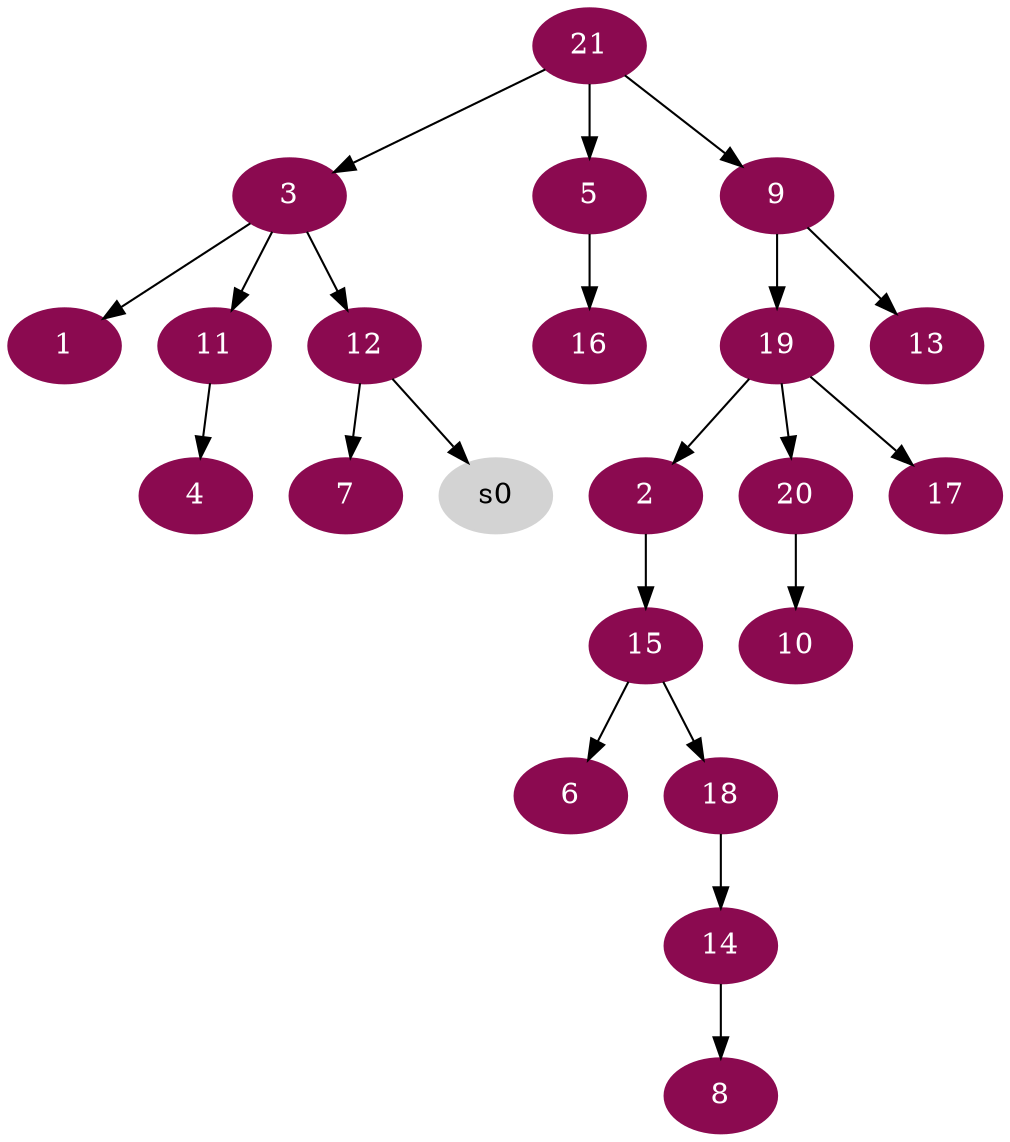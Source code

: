 digraph G {
node [color=deeppink4, style=filled, fontcolor=white];
3 -> 1;
19 -> 2;
21 -> 3;
11 -> 4;
21 -> 5;
15 -> 6;
12 -> 7;
14 -> 8;
21 -> 9;
20 -> 10;
3 -> 11;
3 -> 12;
9 -> 13;
18 -> 14;
2 -> 15;
5 -> 16;
19 -> 17;
15 -> 18;
9 -> 19;
19 -> 20;
node [color=lightgrey, style=filled, fontcolor=black];
12 -> s0;
}
